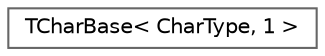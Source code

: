 digraph "Graphical Class Hierarchy"
{
 // INTERACTIVE_SVG=YES
 // LATEX_PDF_SIZE
  bgcolor="transparent";
  edge [fontname=Helvetica,fontsize=10,labelfontname=Helvetica,labelfontsize=10];
  node [fontname=Helvetica,fontsize=10,shape=box,height=0.2,width=0.4];
  rankdir="LR";
  Node0 [id="Node000000",label="TCharBase\< CharType, 1 \>",height=0.2,width=0.4,color="grey40", fillcolor="white", style="filled",URL="$d8/de8/structTCharBase_3_01CharType_00_011_01_4.html",tooltip=" "];
}
